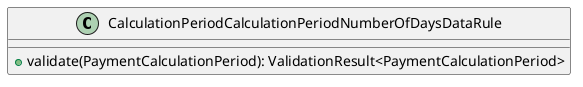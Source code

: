 @startuml

    class CalculationPeriodCalculationPeriodNumberOfDaysDataRule [[CalculationPeriodCalculationPeriodNumberOfDaysDataRule.html]] {
        +validate(PaymentCalculationPeriod): ValidationResult<PaymentCalculationPeriod>
    }

@enduml
